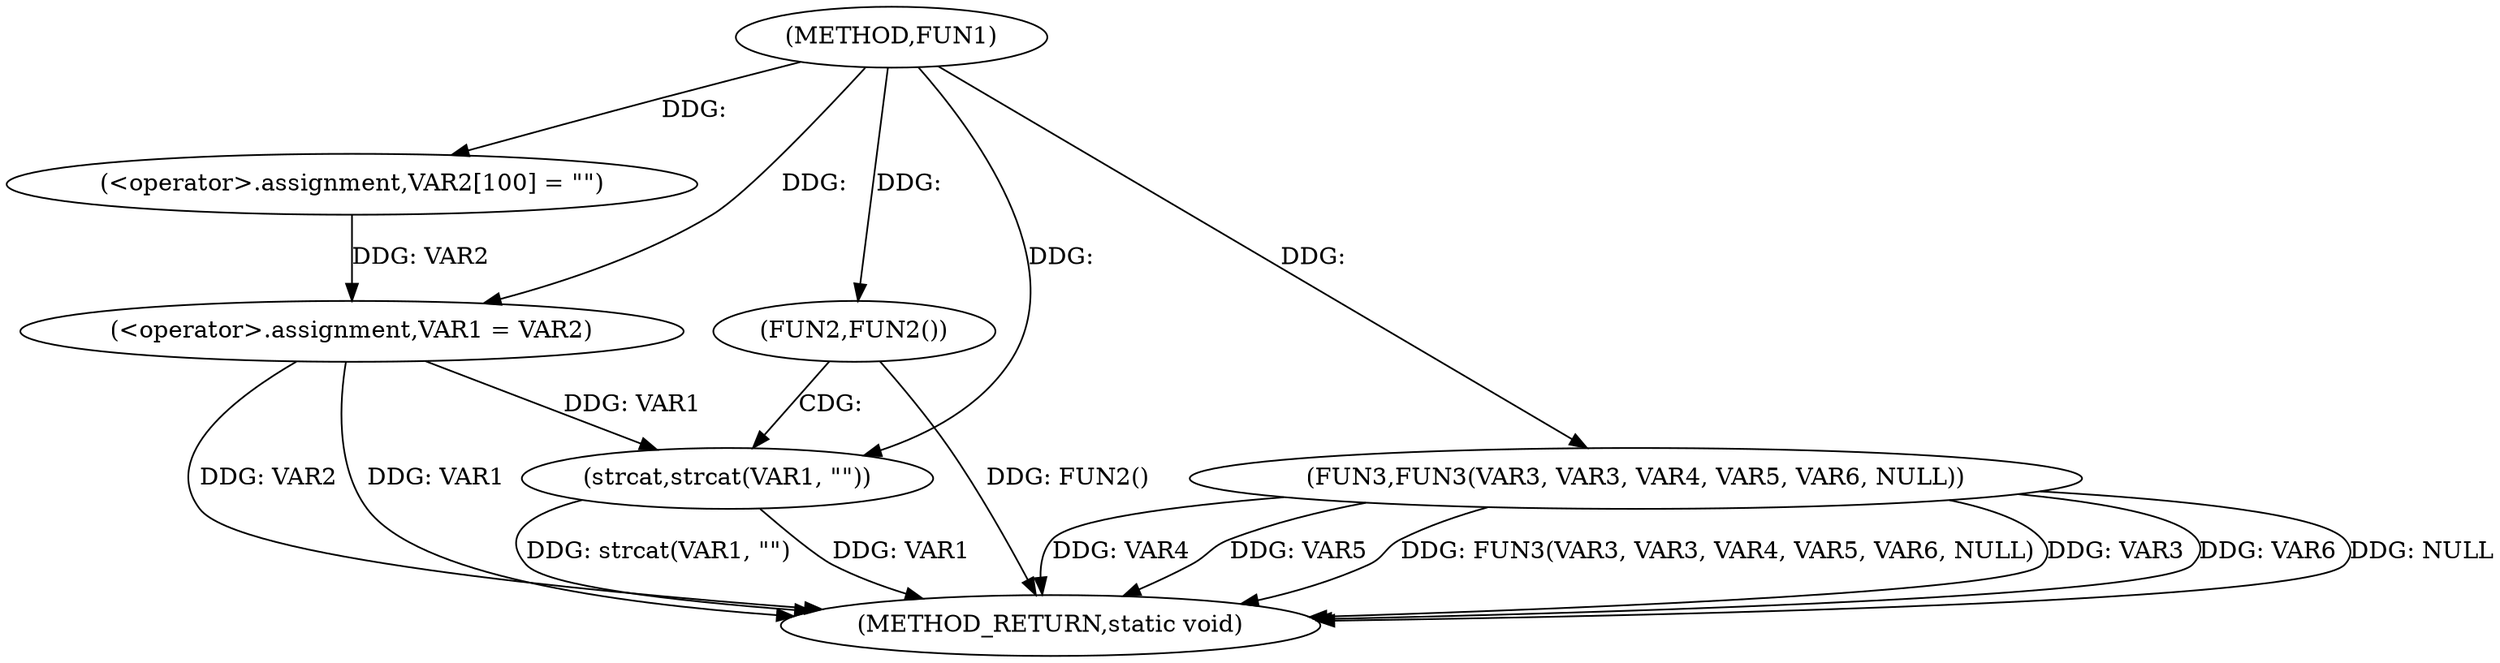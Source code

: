 digraph FUN1 {  
"1000100" [label = "(METHOD,FUN1)" ]
"1000123" [label = "(METHOD_RETURN,static void)" ]
"1000104" [label = "(<operator>.assignment,VAR2[100] = \"\")" ]
"1000107" [label = "(<operator>.assignment,VAR1 = VAR2)" ]
"1000111" [label = "(FUN2,FUN2())" ]
"1000113" [label = "(strcat,strcat(VAR1, \"\"))" ]
"1000116" [label = "(FUN3,FUN3(VAR3, VAR3, VAR4, VAR5, VAR6, NULL))" ]
  "1000116" -> "1000123"  [ label = "DDG: VAR3"] 
  "1000107" -> "1000123"  [ label = "DDG: VAR1"] 
  "1000113" -> "1000123"  [ label = "DDG: VAR1"] 
  "1000116" -> "1000123"  [ label = "DDG: VAR6"] 
  "1000116" -> "1000123"  [ label = "DDG: NULL"] 
  "1000116" -> "1000123"  [ label = "DDG: VAR4"] 
  "1000107" -> "1000123"  [ label = "DDG: VAR2"] 
  "1000113" -> "1000123"  [ label = "DDG: strcat(VAR1, \"\")"] 
  "1000116" -> "1000123"  [ label = "DDG: VAR5"] 
  "1000111" -> "1000123"  [ label = "DDG: FUN2()"] 
  "1000116" -> "1000123"  [ label = "DDG: FUN3(VAR3, VAR3, VAR4, VAR5, VAR6, NULL)"] 
  "1000100" -> "1000104"  [ label = "DDG: "] 
  "1000104" -> "1000107"  [ label = "DDG: VAR2"] 
  "1000100" -> "1000107"  [ label = "DDG: "] 
  "1000100" -> "1000111"  [ label = "DDG: "] 
  "1000107" -> "1000113"  [ label = "DDG: VAR1"] 
  "1000100" -> "1000113"  [ label = "DDG: "] 
  "1000100" -> "1000116"  [ label = "DDG: "] 
  "1000111" -> "1000113"  [ label = "CDG: "] 
}

